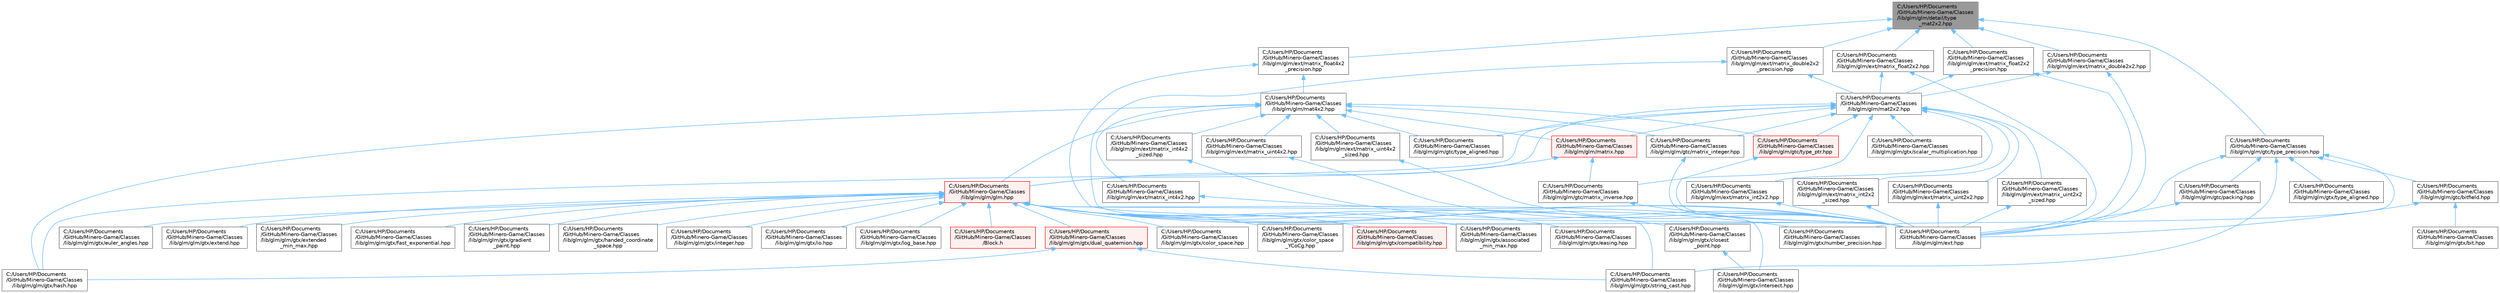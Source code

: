 digraph "C:/Users/HP/Documents/GitHub/Minero-Game/Classes/lib/glm/glm/detail/type_mat2x2.hpp"
{
 // LATEX_PDF_SIZE
  bgcolor="transparent";
  edge [fontname=Helvetica,fontsize=10,labelfontname=Helvetica,labelfontsize=10];
  node [fontname=Helvetica,fontsize=10,shape=box,height=0.2,width=0.4];
  Node1 [id="Node000001",label="C:/Users/HP/Documents\l/GitHub/Minero-Game/Classes\l/lib/glm/glm/detail/type\l_mat2x2.hpp",height=0.2,width=0.4,color="gray40", fillcolor="grey60", style="filled", fontcolor="black",tooltip=" "];
  Node1 -> Node2 [id="edge169_Node000001_Node000002",dir="back",color="steelblue1",style="solid",tooltip=" "];
  Node2 [id="Node000002",label="C:/Users/HP/Documents\l/GitHub/Minero-Game/Classes\l/lib/glm/glm/ext/matrix_double2x2.hpp",height=0.2,width=0.4,color="grey40", fillcolor="white", style="filled",URL="$_classes_2lib_2glm_2glm_2ext_2matrix__double2x2_8hpp.html",tooltip=" "];
  Node2 -> Node3 [id="edge170_Node000002_Node000003",dir="back",color="steelblue1",style="solid",tooltip=" "];
  Node3 [id="Node000003",label="C:/Users/HP/Documents\l/GitHub/Minero-Game/Classes\l/lib/glm/glm/ext.hpp",height=0.2,width=0.4,color="grey40", fillcolor="white", style="filled",URL="$_classes_2lib_2glm_2glm_2ext_8hpp.html",tooltip=" "];
  Node2 -> Node4 [id="edge171_Node000002_Node000004",dir="back",color="steelblue1",style="solid",tooltip=" "];
  Node4 [id="Node000004",label="C:/Users/HP/Documents\l/GitHub/Minero-Game/Classes\l/lib/glm/glm/mat2x2.hpp",height=0.2,width=0.4,color="grey40", fillcolor="white", style="filled",URL="$_classes_2lib_2glm_2glm_2mat2x2_8hpp.html",tooltip=" "];
  Node4 -> Node5 [id="edge172_Node000004_Node000005",dir="back",color="steelblue1",style="solid",tooltip=" "];
  Node5 [id="Node000005",label="C:/Users/HP/Documents\l/GitHub/Minero-Game/Classes\l/lib/glm/glm/ext/matrix_int2x2.hpp",height=0.2,width=0.4,color="grey40", fillcolor="white", style="filled",URL="$_classes_2lib_2glm_2glm_2ext_2matrix__int2x2_8hpp.html",tooltip=" "];
  Node5 -> Node3 [id="edge173_Node000005_Node000003",dir="back",color="steelblue1",style="solid",tooltip=" "];
  Node4 -> Node6 [id="edge174_Node000004_Node000006",dir="back",color="steelblue1",style="solid",tooltip=" "];
  Node6 [id="Node000006",label="C:/Users/HP/Documents\l/GitHub/Minero-Game/Classes\l/lib/glm/glm/ext/matrix_int2x2\l_sized.hpp",height=0.2,width=0.4,color="grey40", fillcolor="white", style="filled",URL="$_classes_2lib_2glm_2glm_2ext_2matrix__int2x2__sized_8hpp.html",tooltip=" "];
  Node6 -> Node3 [id="edge175_Node000006_Node000003",dir="back",color="steelblue1",style="solid",tooltip=" "];
  Node4 -> Node7 [id="edge176_Node000004_Node000007",dir="back",color="steelblue1",style="solid",tooltip=" "];
  Node7 [id="Node000007",label="C:/Users/HP/Documents\l/GitHub/Minero-Game/Classes\l/lib/glm/glm/ext/matrix_uint2x2.hpp",height=0.2,width=0.4,color="grey40", fillcolor="white", style="filled",URL="$_classes_2lib_2glm_2glm_2ext_2matrix__uint2x2_8hpp.html",tooltip=" "];
  Node7 -> Node3 [id="edge177_Node000007_Node000003",dir="back",color="steelblue1",style="solid",tooltip=" "];
  Node4 -> Node8 [id="edge178_Node000004_Node000008",dir="back",color="steelblue1",style="solid",tooltip=" "];
  Node8 [id="Node000008",label="C:/Users/HP/Documents\l/GitHub/Minero-Game/Classes\l/lib/glm/glm/ext/matrix_uint2x2\l_sized.hpp",height=0.2,width=0.4,color="grey40", fillcolor="white", style="filled",URL="$_classes_2lib_2glm_2glm_2ext_2matrix__uint2x2__sized_8hpp.html",tooltip=" "];
  Node8 -> Node3 [id="edge179_Node000008_Node000003",dir="back",color="steelblue1",style="solid",tooltip=" "];
  Node4 -> Node9 [id="edge180_Node000004_Node000009",dir="back",color="steelblue1",style="solid",tooltip=" "];
  Node9 [id="Node000009",label="C:/Users/HP/Documents\l/GitHub/Minero-Game/Classes\l/lib/glm/glm/glm.hpp",height=0.2,width=0.4,color="red", fillcolor="#FFF0F0", style="filled",URL="$_classes_2lib_2glm_2glm_2glm_8hpp.html",tooltip=" "];
  Node9 -> Node10 [id="edge181_Node000009_Node000010",dir="back",color="steelblue1",style="solid",tooltip=" "];
  Node10 [id="Node000010",label="C:/Users/HP/Documents\l/GitHub/Minero-Game/Classes\l/Block.h",height=0.2,width=0.4,color="red", fillcolor="#FFF0F0", style="filled",URL="$_classes_2_block_8h.html",tooltip=" "];
  Node9 -> Node3 [id="edge182_Node000009_Node000003",dir="back",color="steelblue1",style="solid",tooltip=" "];
  Node9 -> Node15 [id="edge183_Node000009_Node000015",dir="back",color="steelblue1",style="solid",tooltip=" "];
  Node15 [id="Node000015",label="C:/Users/HP/Documents\l/GitHub/Minero-Game/Classes\l/lib/glm/glm/gtx/associated\l_min_max.hpp",height=0.2,width=0.4,color="grey40", fillcolor="white", style="filled",URL="$_classes_2lib_2glm_2glm_2gtx_2associated__min__max_8hpp.html",tooltip=" "];
  Node9 -> Node16 [id="edge184_Node000009_Node000016",dir="back",color="steelblue1",style="solid",tooltip=" "];
  Node16 [id="Node000016",label="C:/Users/HP/Documents\l/GitHub/Minero-Game/Classes\l/lib/glm/glm/gtx/closest\l_point.hpp",height=0.2,width=0.4,color="grey40", fillcolor="white", style="filled",URL="$_classes_2lib_2glm_2glm_2gtx_2closest__point_8hpp.html",tooltip=" "];
  Node16 -> Node17 [id="edge185_Node000016_Node000017",dir="back",color="steelblue1",style="solid",tooltip=" "];
  Node17 [id="Node000017",label="C:/Users/HP/Documents\l/GitHub/Minero-Game/Classes\l/lib/glm/glm/gtx/intersect.hpp",height=0.2,width=0.4,color="grey40", fillcolor="white", style="filled",URL="$_classes_2lib_2glm_2glm_2gtx_2intersect_8hpp.html",tooltip=" "];
  Node9 -> Node18 [id="edge186_Node000009_Node000018",dir="back",color="steelblue1",style="solid",tooltip=" "];
  Node18 [id="Node000018",label="C:/Users/HP/Documents\l/GitHub/Minero-Game/Classes\l/lib/glm/glm/gtx/color_space.hpp",height=0.2,width=0.4,color="grey40", fillcolor="white", style="filled",URL="$_classes_2lib_2glm_2glm_2gtx_2color__space_8hpp.html",tooltip=" "];
  Node9 -> Node19 [id="edge187_Node000009_Node000019",dir="back",color="steelblue1",style="solid",tooltip=" "];
  Node19 [id="Node000019",label="C:/Users/HP/Documents\l/GitHub/Minero-Game/Classes\l/lib/glm/glm/gtx/color_space\l_YCoCg.hpp",height=0.2,width=0.4,color="grey40", fillcolor="white", style="filled",URL="$_classes_2lib_2glm_2glm_2gtx_2color__space___y_co_cg_8hpp.html",tooltip=" "];
  Node9 -> Node20 [id="edge188_Node000009_Node000020",dir="back",color="steelblue1",style="solid",tooltip=" "];
  Node20 [id="Node000020",label="C:/Users/HP/Documents\l/GitHub/Minero-Game/Classes\l/lib/glm/glm/gtx/compatibility.hpp",height=0.2,width=0.4,color="red", fillcolor="#FFF0F0", style="filled",URL="$_classes_2lib_2glm_2glm_2gtx_2compatibility_8hpp.html",tooltip=" "];
  Node9 -> Node23 [id="edge189_Node000009_Node000023",dir="back",color="steelblue1",style="solid",tooltip=" "];
  Node23 [id="Node000023",label="C:/Users/HP/Documents\l/GitHub/Minero-Game/Classes\l/lib/glm/glm/gtx/dual_quaternion.hpp",height=0.2,width=0.4,color="red", fillcolor="#FFF0F0", style="filled",URL="$_classes_2lib_2glm_2glm_2gtx_2dual__quaternion_8hpp.html",tooltip=" "];
  Node23 -> Node24 [id="edge190_Node000023_Node000024",dir="back",color="steelblue1",style="solid",tooltip=" "];
  Node24 [id="Node000024",label="C:/Users/HP/Documents\l/GitHub/Minero-Game/Classes\l/lib/glm/glm/gtx/hash.hpp",height=0.2,width=0.4,color="grey40", fillcolor="white", style="filled",URL="$_classes_2lib_2glm_2glm_2gtx_2hash_8hpp.html",tooltip=" "];
  Node23 -> Node25 [id="edge191_Node000023_Node000025",dir="back",color="steelblue1",style="solid",tooltip=" "];
  Node25 [id="Node000025",label="C:/Users/HP/Documents\l/GitHub/Minero-Game/Classes\l/lib/glm/glm/gtx/string_cast.hpp",height=0.2,width=0.4,color="grey40", fillcolor="white", style="filled",URL="$_classes_2lib_2glm_2glm_2gtx_2string__cast_8hpp.html",tooltip=" "];
  Node9 -> Node29 [id="edge192_Node000009_Node000029",dir="back",color="steelblue1",style="solid",tooltip=" "];
  Node29 [id="Node000029",label="C:/Users/HP/Documents\l/GitHub/Minero-Game/Classes\l/lib/glm/glm/gtx/easing.hpp",height=0.2,width=0.4,color="grey40", fillcolor="white", style="filled",URL="$_classes_2lib_2glm_2glm_2gtx_2easing_8hpp.html",tooltip=" "];
  Node9 -> Node22 [id="edge193_Node000009_Node000022",dir="back",color="steelblue1",style="solid",tooltip=" "];
  Node22 [id="Node000022",label="C:/Users/HP/Documents\l/GitHub/Minero-Game/Classes\l/lib/glm/glm/gtx/euler_angles.hpp",height=0.2,width=0.4,color="grey40", fillcolor="white", style="filled",URL="$_classes_2lib_2glm_2glm_2gtx_2euler__angles_8hpp.html",tooltip=" "];
  Node9 -> Node30 [id="edge194_Node000009_Node000030",dir="back",color="steelblue1",style="solid",tooltip=" "];
  Node30 [id="Node000030",label="C:/Users/HP/Documents\l/GitHub/Minero-Game/Classes\l/lib/glm/glm/gtx/extend.hpp",height=0.2,width=0.4,color="grey40", fillcolor="white", style="filled",URL="$_classes_2lib_2glm_2glm_2gtx_2extend_8hpp.html",tooltip=" "];
  Node9 -> Node31 [id="edge195_Node000009_Node000031",dir="back",color="steelblue1",style="solid",tooltip=" "];
  Node31 [id="Node000031",label="C:/Users/HP/Documents\l/GitHub/Minero-Game/Classes\l/lib/glm/glm/gtx/extended\l_min_max.hpp",height=0.2,width=0.4,color="grey40", fillcolor="white", style="filled",URL="$_classes_2lib_2glm_2glm_2gtx_2extended__min__max_8hpp.html",tooltip=" "];
  Node9 -> Node32 [id="edge196_Node000009_Node000032",dir="back",color="steelblue1",style="solid",tooltip=" "];
  Node32 [id="Node000032",label="C:/Users/HP/Documents\l/GitHub/Minero-Game/Classes\l/lib/glm/glm/gtx/fast_exponential.hpp",height=0.2,width=0.4,color="grey40", fillcolor="white", style="filled",URL="$_classes_2lib_2glm_2glm_2gtx_2fast__exponential_8hpp.html",tooltip=" "];
  Node9 -> Node33 [id="edge197_Node000009_Node000033",dir="back",color="steelblue1",style="solid",tooltip=" "];
  Node33 [id="Node000033",label="C:/Users/HP/Documents\l/GitHub/Minero-Game/Classes\l/lib/glm/glm/gtx/gradient\l_paint.hpp",height=0.2,width=0.4,color="grey40", fillcolor="white", style="filled",URL="$_classes_2lib_2glm_2glm_2gtx_2gradient__paint_8hpp.html",tooltip=" "];
  Node9 -> Node34 [id="edge198_Node000009_Node000034",dir="back",color="steelblue1",style="solid",tooltip=" "];
  Node34 [id="Node000034",label="C:/Users/HP/Documents\l/GitHub/Minero-Game/Classes\l/lib/glm/glm/gtx/handed_coordinate\l_space.hpp",height=0.2,width=0.4,color="grey40", fillcolor="white", style="filled",URL="$_classes_2lib_2glm_2glm_2gtx_2handed__coordinate__space_8hpp.html",tooltip=" "];
  Node9 -> Node35 [id="edge199_Node000009_Node000035",dir="back",color="steelblue1",style="solid",tooltip=" "];
  Node35 [id="Node000035",label="C:/Users/HP/Documents\l/GitHub/Minero-Game/Classes\l/lib/glm/glm/gtx/integer.hpp",height=0.2,width=0.4,color="grey40", fillcolor="white", style="filled",URL="$_classes_2lib_2glm_2glm_2gtx_2integer_8hpp.html",tooltip=" "];
  Node9 -> Node17 [id="edge200_Node000009_Node000017",dir="back",color="steelblue1",style="solid",tooltip=" "];
  Node9 -> Node28 [id="edge201_Node000009_Node000028",dir="back",color="steelblue1",style="solid",tooltip=" "];
  Node28 [id="Node000028",label="C:/Users/HP/Documents\l/GitHub/Minero-Game/Classes\l/lib/glm/glm/gtx/io.hpp",height=0.2,width=0.4,color="grey40", fillcolor="white", style="filled",URL="$_classes_2lib_2glm_2glm_2gtx_2io_8hpp.html",tooltip=" "];
  Node9 -> Node36 [id="edge202_Node000009_Node000036",dir="back",color="steelblue1",style="solid",tooltip=" "];
  Node36 [id="Node000036",label="C:/Users/HP/Documents\l/GitHub/Minero-Game/Classes\l/lib/glm/glm/gtx/log_base.hpp",height=0.2,width=0.4,color="grey40", fillcolor="white", style="filled",URL="$_classes_2lib_2glm_2glm_2gtx_2log__base_8hpp.html",tooltip=" "];
  Node9 -> Node45 [id="edge203_Node000009_Node000045",dir="back",color="steelblue1",style="solid",tooltip=" "];
  Node45 [id="Node000045",label="C:/Users/HP/Documents\l/GitHub/Minero-Game/Classes\l/lib/glm/glm/gtx/number_precision.hpp",height=0.2,width=0.4,color="grey40", fillcolor="white", style="filled",URL="$_classes_2lib_2glm_2glm_2gtx_2number__precision_8hpp.html",tooltip=" "];
  Node9 -> Node25 [id="edge204_Node000009_Node000025",dir="back",color="steelblue1",style="solid",tooltip=" "];
  Node4 -> Node63 [id="edge205_Node000004_Node000063",dir="back",color="steelblue1",style="solid",tooltip=" "];
  Node63 [id="Node000063",label="C:/Users/HP/Documents\l/GitHub/Minero-Game/Classes\l/lib/glm/glm/gtc/matrix_integer.hpp",height=0.2,width=0.4,color="grey40", fillcolor="white", style="filled",URL="$_classes_2lib_2glm_2glm_2gtc_2matrix__integer_8hpp.html",tooltip=" "];
  Node63 -> Node3 [id="edge206_Node000063_Node000003",dir="back",color="steelblue1",style="solid",tooltip=" "];
  Node4 -> Node64 [id="edge207_Node000004_Node000064",dir="back",color="steelblue1",style="solid",tooltip=" "];
  Node64 [id="Node000064",label="C:/Users/HP/Documents\l/GitHub/Minero-Game/Classes\l/lib/glm/glm/gtc/matrix_inverse.hpp",height=0.2,width=0.4,color="grey40", fillcolor="white", style="filled",URL="$_classes_2lib_2glm_2glm_2gtc_2matrix__inverse_8hpp.html",tooltip=" "];
  Node64 -> Node3 [id="edge208_Node000064_Node000003",dir="back",color="steelblue1",style="solid",tooltip=" "];
  Node4 -> Node65 [id="edge209_Node000004_Node000065",dir="back",color="steelblue1",style="solid",tooltip=" "];
  Node65 [id="Node000065",label="C:/Users/HP/Documents\l/GitHub/Minero-Game/Classes\l/lib/glm/glm/gtc/type_aligned.hpp",height=0.2,width=0.4,color="grey40", fillcolor="white", style="filled",URL="$_classes_2lib_2glm_2glm_2gtc_2type__aligned_8hpp.html",tooltip=" "];
  Node4 -> Node66 [id="edge210_Node000004_Node000066",dir="back",color="steelblue1",style="solid",tooltip=" "];
  Node66 [id="Node000066",label="C:/Users/HP/Documents\l/GitHub/Minero-Game/Classes\l/lib/glm/glm/gtc/type_ptr.hpp",height=0.2,width=0.4,color="red", fillcolor="#FFF0F0", style="filled",URL="$_classes_2lib_2glm_2glm_2gtc_2type__ptr_8hpp.html",tooltip=" "];
  Node66 -> Node3 [id="edge211_Node000066_Node000003",dir="back",color="steelblue1",style="solid",tooltip=" "];
  Node4 -> Node24 [id="edge212_Node000004_Node000024",dir="back",color="steelblue1",style="solid",tooltip=" "];
  Node4 -> Node68 [id="edge213_Node000004_Node000068",dir="back",color="steelblue1",style="solid",tooltip=" "];
  Node68 [id="Node000068",label="C:/Users/HP/Documents\l/GitHub/Minero-Game/Classes\l/lib/glm/glm/gtx/scalar_multiplication.hpp",height=0.2,width=0.4,color="grey40", fillcolor="white", style="filled",URL="$_classes_2lib_2glm_2glm_2gtx_2scalar__multiplication_8hpp.html",tooltip=" "];
  Node4 -> Node69 [id="edge214_Node000004_Node000069",dir="back",color="steelblue1",style="solid",tooltip=" "];
  Node69 [id="Node000069",label="C:/Users/HP/Documents\l/GitHub/Minero-Game/Classes\l/lib/glm/glm/matrix.hpp",height=0.2,width=0.4,color="red", fillcolor="#FFF0F0", style="filled",URL="$_classes_2lib_2glm_2glm_2matrix_8hpp.html",tooltip=" "];
  Node69 -> Node9 [id="edge215_Node000069_Node000009",dir="back",color="steelblue1",style="solid",tooltip=" "];
  Node69 -> Node64 [id="edge216_Node000069_Node000064",dir="back",color="steelblue1",style="solid",tooltip=" "];
  Node1 -> Node113 [id="edge217_Node000001_Node000113",dir="back",color="steelblue1",style="solid",tooltip=" "];
  Node113 [id="Node000113",label="C:/Users/HP/Documents\l/GitHub/Minero-Game/Classes\l/lib/glm/glm/ext/matrix_double2x2\l_precision.hpp",height=0.2,width=0.4,color="grey40", fillcolor="white", style="filled",URL="$_classes_2lib_2glm_2glm_2ext_2matrix__double2x2__precision_8hpp.html",tooltip=" "];
  Node113 -> Node3 [id="edge218_Node000113_Node000003",dir="back",color="steelblue1",style="solid",tooltip=" "];
  Node113 -> Node4 [id="edge219_Node000113_Node000004",dir="back",color="steelblue1",style="solid",tooltip=" "];
  Node1 -> Node114 [id="edge220_Node000001_Node000114",dir="back",color="steelblue1",style="solid",tooltip=" "];
  Node114 [id="Node000114",label="C:/Users/HP/Documents\l/GitHub/Minero-Game/Classes\l/lib/glm/glm/ext/matrix_float2x2.hpp",height=0.2,width=0.4,color="grey40", fillcolor="white", style="filled",URL="$_classes_2lib_2glm_2glm_2ext_2matrix__float2x2_8hpp.html",tooltip=" "];
  Node114 -> Node3 [id="edge221_Node000114_Node000003",dir="back",color="steelblue1",style="solid",tooltip=" "];
  Node114 -> Node4 [id="edge222_Node000114_Node000004",dir="back",color="steelblue1",style="solid",tooltip=" "];
  Node1 -> Node115 [id="edge223_Node000001_Node000115",dir="back",color="steelblue1",style="solid",tooltip=" "];
  Node115 [id="Node000115",label="C:/Users/HP/Documents\l/GitHub/Minero-Game/Classes\l/lib/glm/glm/ext/matrix_float2x2\l_precision.hpp",height=0.2,width=0.4,color="grey40", fillcolor="white", style="filled",URL="$_classes_2lib_2glm_2glm_2ext_2matrix__float2x2__precision_8hpp.html",tooltip=" "];
  Node115 -> Node3 [id="edge224_Node000115_Node000003",dir="back",color="steelblue1",style="solid",tooltip=" "];
  Node115 -> Node4 [id="edge225_Node000115_Node000004",dir="back",color="steelblue1",style="solid",tooltip=" "];
  Node1 -> Node116 [id="edge226_Node000001_Node000116",dir="back",color="steelblue1",style="solid",tooltip=" "];
  Node116 [id="Node000116",label="C:/Users/HP/Documents\l/GitHub/Minero-Game/Classes\l/lib/glm/glm/ext/matrix_float4x2\l_precision.hpp",height=0.2,width=0.4,color="grey40", fillcolor="white", style="filled",URL="$_classes_2lib_2glm_2glm_2ext_2matrix__float4x2__precision_8hpp.html",tooltip=" "];
  Node116 -> Node3 [id="edge227_Node000116_Node000003",dir="back",color="steelblue1",style="solid",tooltip=" "];
  Node116 -> Node117 [id="edge228_Node000116_Node000117",dir="back",color="steelblue1",style="solid",tooltip=" "];
  Node117 [id="Node000117",label="C:/Users/HP/Documents\l/GitHub/Minero-Game/Classes\l/lib/glm/glm/mat4x2.hpp",height=0.2,width=0.4,color="grey40", fillcolor="white", style="filled",URL="$_classes_2lib_2glm_2glm_2mat4x2_8hpp.html",tooltip=" "];
  Node117 -> Node118 [id="edge229_Node000117_Node000118",dir="back",color="steelblue1",style="solid",tooltip=" "];
  Node118 [id="Node000118",label="C:/Users/HP/Documents\l/GitHub/Minero-Game/Classes\l/lib/glm/glm/ext/matrix_int4x2.hpp",height=0.2,width=0.4,color="grey40", fillcolor="white", style="filled",URL="$_classes_2lib_2glm_2glm_2ext_2matrix__int4x2_8hpp.html",tooltip=" "];
  Node118 -> Node3 [id="edge230_Node000118_Node000003",dir="back",color="steelblue1",style="solid",tooltip=" "];
  Node117 -> Node119 [id="edge231_Node000117_Node000119",dir="back",color="steelblue1",style="solid",tooltip=" "];
  Node119 [id="Node000119",label="C:/Users/HP/Documents\l/GitHub/Minero-Game/Classes\l/lib/glm/glm/ext/matrix_int4x2\l_sized.hpp",height=0.2,width=0.4,color="grey40", fillcolor="white", style="filled",URL="$_classes_2lib_2glm_2glm_2ext_2matrix__int4x2__sized_8hpp.html",tooltip=" "];
  Node119 -> Node3 [id="edge232_Node000119_Node000003",dir="back",color="steelblue1",style="solid",tooltip=" "];
  Node117 -> Node120 [id="edge233_Node000117_Node000120",dir="back",color="steelblue1",style="solid",tooltip=" "];
  Node120 [id="Node000120",label="C:/Users/HP/Documents\l/GitHub/Minero-Game/Classes\l/lib/glm/glm/ext/matrix_uint4x2.hpp",height=0.2,width=0.4,color="grey40", fillcolor="white", style="filled",URL="$_classes_2lib_2glm_2glm_2ext_2matrix__uint4x2_8hpp.html",tooltip=" "];
  Node120 -> Node3 [id="edge234_Node000120_Node000003",dir="back",color="steelblue1",style="solid",tooltip=" "];
  Node117 -> Node121 [id="edge235_Node000117_Node000121",dir="back",color="steelblue1",style="solid",tooltip=" "];
  Node121 [id="Node000121",label="C:/Users/HP/Documents\l/GitHub/Minero-Game/Classes\l/lib/glm/glm/ext/matrix_uint4x2\l_sized.hpp",height=0.2,width=0.4,color="grey40", fillcolor="white", style="filled",URL="$_classes_2lib_2glm_2glm_2ext_2matrix__uint4x2__sized_8hpp.html",tooltip=" "];
  Node121 -> Node3 [id="edge236_Node000121_Node000003",dir="back",color="steelblue1",style="solid",tooltip=" "];
  Node117 -> Node9 [id="edge237_Node000117_Node000009",dir="back",color="steelblue1",style="solid",tooltip=" "];
  Node117 -> Node63 [id="edge238_Node000117_Node000063",dir="back",color="steelblue1",style="solid",tooltip=" "];
  Node117 -> Node65 [id="edge239_Node000117_Node000065",dir="back",color="steelblue1",style="solid",tooltip=" "];
  Node117 -> Node66 [id="edge240_Node000117_Node000066",dir="back",color="steelblue1",style="solid",tooltip=" "];
  Node117 -> Node24 [id="edge241_Node000117_Node000024",dir="back",color="steelblue1",style="solid",tooltip=" "];
  Node117 -> Node69 [id="edge242_Node000117_Node000069",dir="back",color="steelblue1",style="solid",tooltip=" "];
  Node1 -> Node76 [id="edge243_Node000001_Node000076",dir="back",color="steelblue1",style="solid",tooltip=" "];
  Node76 [id="Node000076",label="C:/Users/HP/Documents\l/GitHub/Minero-Game/Classes\l/lib/glm/glm/gtc/type_precision.hpp",height=0.2,width=0.4,color="grey40", fillcolor="white", style="filled",URL="$_classes_2lib_2glm_2glm_2gtc_2type__precision_8hpp.html",tooltip=" "];
  Node76 -> Node3 [id="edge244_Node000076_Node000003",dir="back",color="steelblue1",style="solid",tooltip=" "];
  Node76 -> Node77 [id="edge245_Node000076_Node000077",dir="back",color="steelblue1",style="solid",tooltip=" "];
  Node77 [id="Node000077",label="C:/Users/HP/Documents\l/GitHub/Minero-Game/Classes\l/lib/glm/glm/gtc/bitfield.hpp",height=0.2,width=0.4,color="grey40", fillcolor="white", style="filled",URL="$_classes_2lib_2glm_2glm_2gtc_2bitfield_8hpp.html",tooltip=" "];
  Node77 -> Node3 [id="edge246_Node000077_Node000003",dir="back",color="steelblue1",style="solid",tooltip=" "];
  Node77 -> Node78 [id="edge247_Node000077_Node000078",dir="back",color="steelblue1",style="solid",tooltip=" "];
  Node78 [id="Node000078",label="C:/Users/HP/Documents\l/GitHub/Minero-Game/Classes\l/lib/glm/glm/gtx/bit.hpp",height=0.2,width=0.4,color="grey40", fillcolor="white", style="filled",URL="$_classes_2lib_2glm_2glm_2gtx_2bit_8hpp.html",tooltip=" "];
  Node76 -> Node79 [id="edge248_Node000076_Node000079",dir="back",color="steelblue1",style="solid",tooltip=" "];
  Node79 [id="Node000079",label="C:/Users/HP/Documents\l/GitHub/Minero-Game/Classes\l/lib/glm/glm/gtc/packing.hpp",height=0.2,width=0.4,color="grey40", fillcolor="white", style="filled",URL="$_classes_2lib_2glm_2glm_2gtc_2packing_8hpp.html",tooltip=" "];
  Node79 -> Node3 [id="edge249_Node000079_Node000003",dir="back",color="steelblue1",style="solid",tooltip=" "];
  Node76 -> Node45 [id="edge250_Node000076_Node000045",dir="back",color="steelblue1",style="solid",tooltip=" "];
  Node76 -> Node25 [id="edge251_Node000076_Node000025",dir="back",color="steelblue1",style="solid",tooltip=" "];
  Node76 -> Node80 [id="edge252_Node000076_Node000080",dir="back",color="steelblue1",style="solid",tooltip=" "];
  Node80 [id="Node000080",label="C:/Users/HP/Documents\l/GitHub/Minero-Game/Classes\l/lib/glm/glm/gtx/type_aligned.hpp",height=0.2,width=0.4,color="grey40", fillcolor="white", style="filled",URL="$_classes_2lib_2glm_2glm_2gtx_2type__aligned_8hpp.html",tooltip=" "];
}
